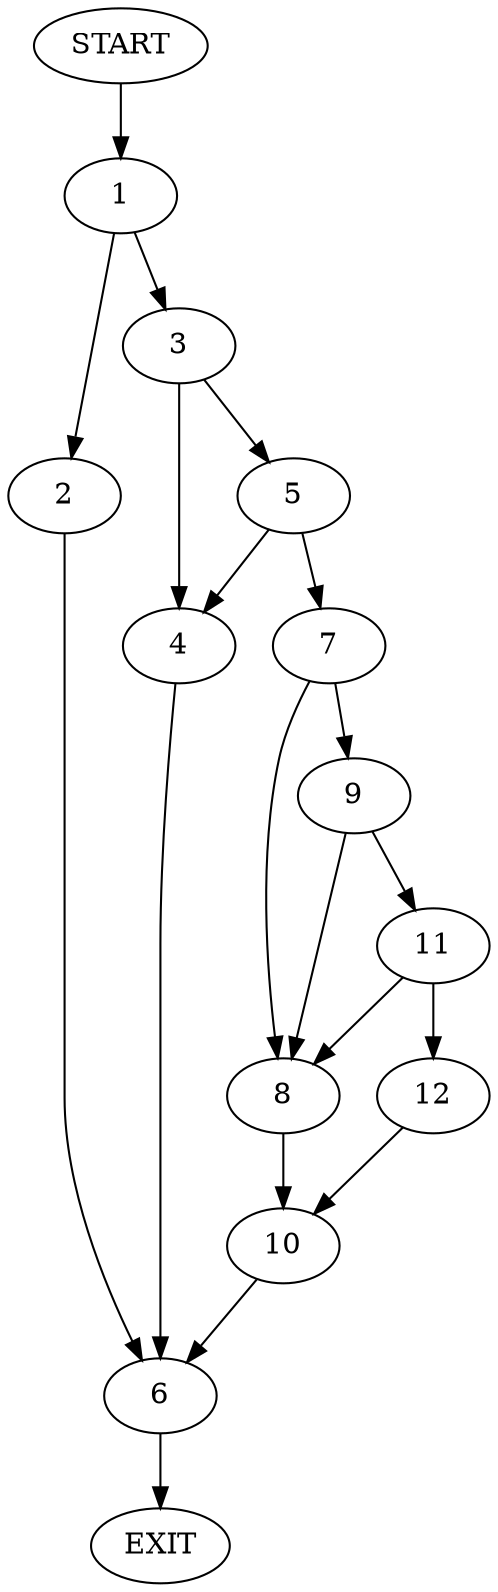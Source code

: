 digraph {
0 [label="START"]
13 [label="EXIT"]
0 -> 1
1 -> 2
1 -> 3
3 -> 4
3 -> 5
2 -> 6
6 -> 13
4 -> 6
5 -> 4
5 -> 7
7 -> 8
7 -> 9
8 -> 10
9 -> 8
9 -> 11
11 -> 12
11 -> 8
12 -> 10
10 -> 6
}
